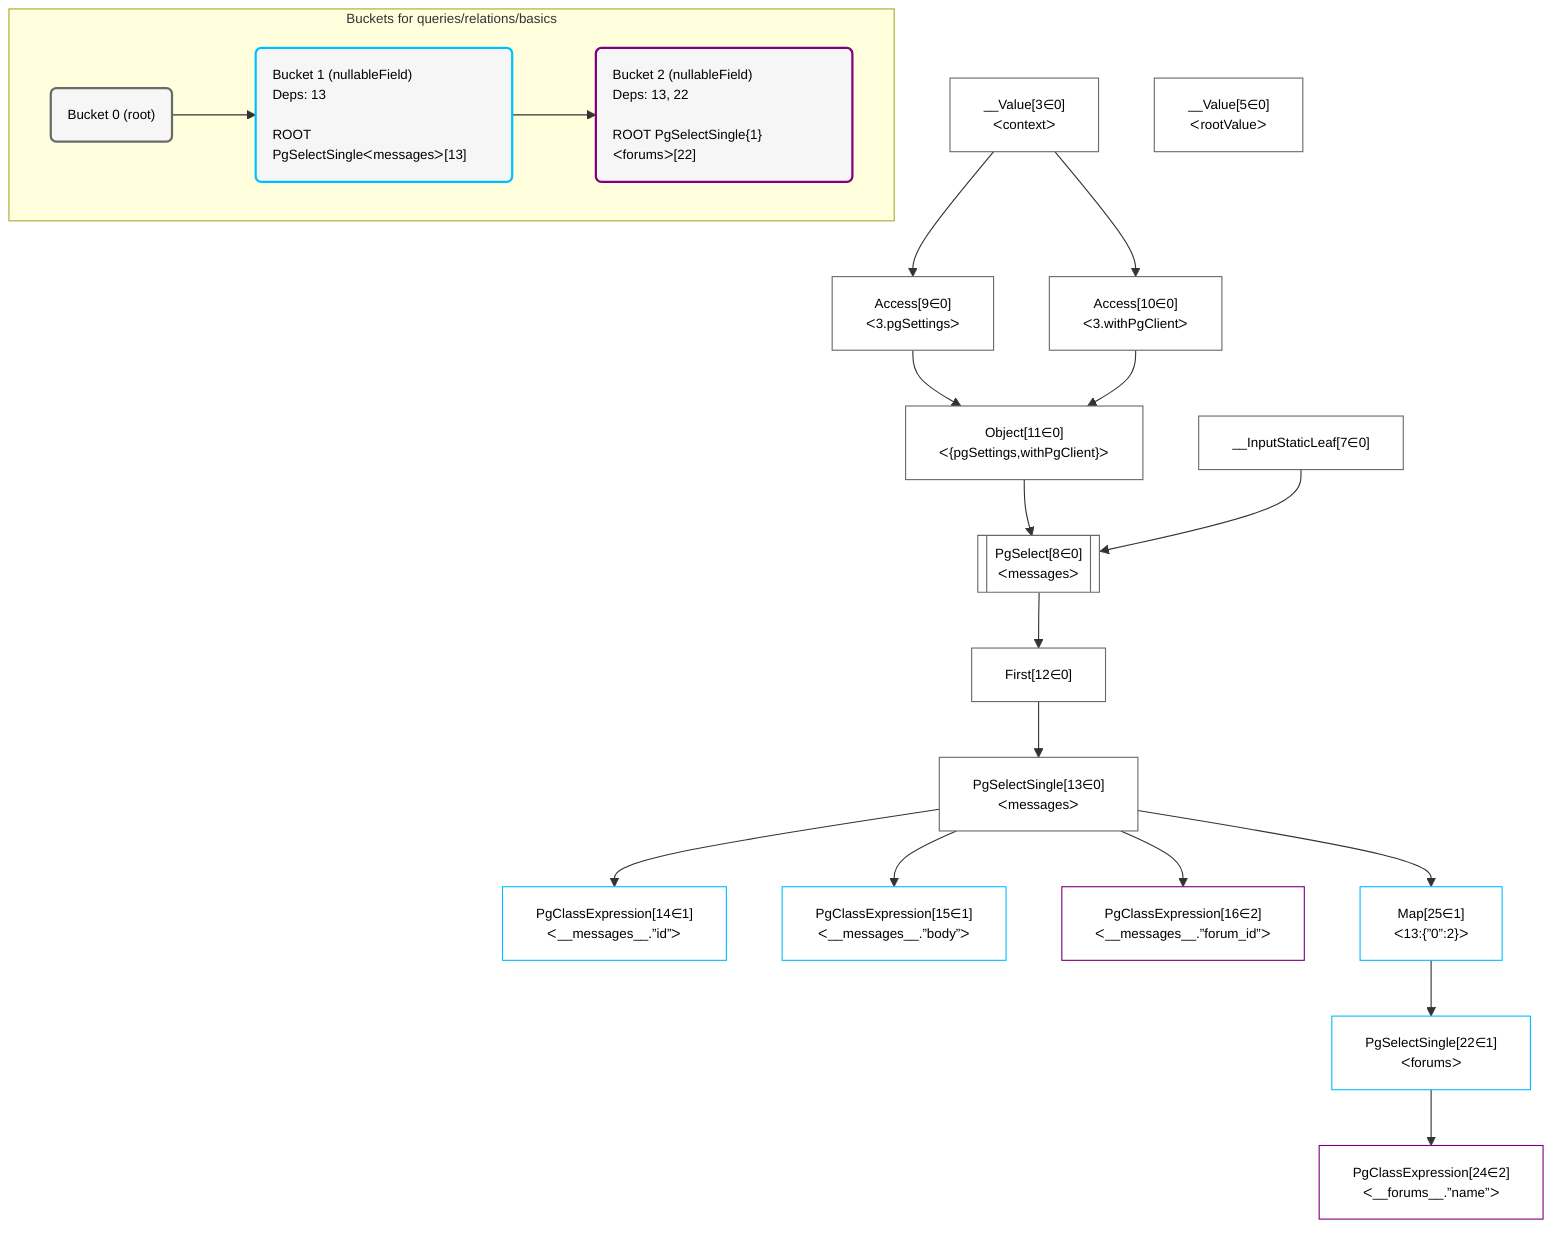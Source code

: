 %%{init: {'themeVariables': { 'fontSize': '12px'}}}%%
graph TD
    classDef path fill:#eee,stroke:#000,color:#000
    classDef plan fill:#fff,stroke-width:1px,color:#000
    classDef itemplan fill:#fff,stroke-width:2px,color:#000
    classDef sideeffectplan fill:#f00,stroke-width:2px,color:#000
    classDef bucket fill:#f6f6f6,color:#000,stroke-width:2px,text-align:left


    %% define steps
    __Value3["__Value[3∈0]<br />ᐸcontextᐳ"]:::plan
    __Value5["__Value[5∈0]<br />ᐸrootValueᐳ"]:::plan
    __InputStaticLeaf7["__InputStaticLeaf[7∈0]"]:::plan
    Access9["Access[9∈0]<br />ᐸ3.pgSettingsᐳ"]:::plan
    Access10["Access[10∈0]<br />ᐸ3.withPgClientᐳ"]:::plan
    Object11["Object[11∈0]<br />ᐸ{pgSettings,withPgClient}ᐳ"]:::plan
    PgSelect8[["PgSelect[8∈0]<br />ᐸmessagesᐳ"]]:::plan
    First12["First[12∈0]"]:::plan
    PgSelectSingle13["PgSelectSingle[13∈0]<br />ᐸmessagesᐳ"]:::plan
    PgClassExpression14["PgClassExpression[14∈1]<br />ᐸ__messages__.”id”ᐳ"]:::plan
    PgClassExpression15["PgClassExpression[15∈1]<br />ᐸ__messages__.”body”ᐳ"]:::plan
    PgClassExpression16["PgClassExpression[16∈2]<br />ᐸ__messages__.”forum_id”ᐳ"]:::plan
    Map25["Map[25∈1]<br />ᐸ13:{”0”:2}ᐳ"]:::plan
    PgSelectSingle22["PgSelectSingle[22∈1]<br />ᐸforumsᐳ"]:::plan
    PgClassExpression24["PgClassExpression[24∈2]<br />ᐸ__forums__.”name”ᐳ"]:::plan

    %% plan dependencies
    __Value3 --> Access9
    __Value3 --> Access10
    Access9 & Access10 --> Object11
    Object11 & __InputStaticLeaf7 --> PgSelect8
    PgSelect8 --> First12
    First12 --> PgSelectSingle13
    PgSelectSingle13 --> PgClassExpression14
    PgSelectSingle13 --> PgClassExpression15
    PgSelectSingle13 --> PgClassExpression16
    PgSelectSingle13 --> Map25
    Map25 --> PgSelectSingle22
    PgSelectSingle22 --> PgClassExpression24

    subgraph "Buckets for queries/relations/basics"
    Bucket0("Bucket 0 (root)"):::bucket
    classDef bucket0 stroke:#696969
    class Bucket0,__Value3,__Value5,__InputStaticLeaf7,PgSelect8,Access9,Access10,Object11,First12,PgSelectSingle13 bucket0
    Bucket1("Bucket 1 (nullableField)<br />Deps: 13<br /><br />ROOT PgSelectSingleᐸmessagesᐳ[13]"):::bucket
    classDef bucket1 stroke:#00bfff
    class Bucket1,PgClassExpression14,PgClassExpression15,PgSelectSingle22,Map25 bucket1
    Bucket2("Bucket 2 (nullableField)<br />Deps: 13, 22<br /><br />ROOT PgSelectSingle{1}ᐸforumsᐳ[22]"):::bucket
    classDef bucket2 stroke:#7f007f
    class Bucket2,PgClassExpression16,PgClassExpression24 bucket2
    Bucket0 --> Bucket1
    Bucket1 --> Bucket2
    end